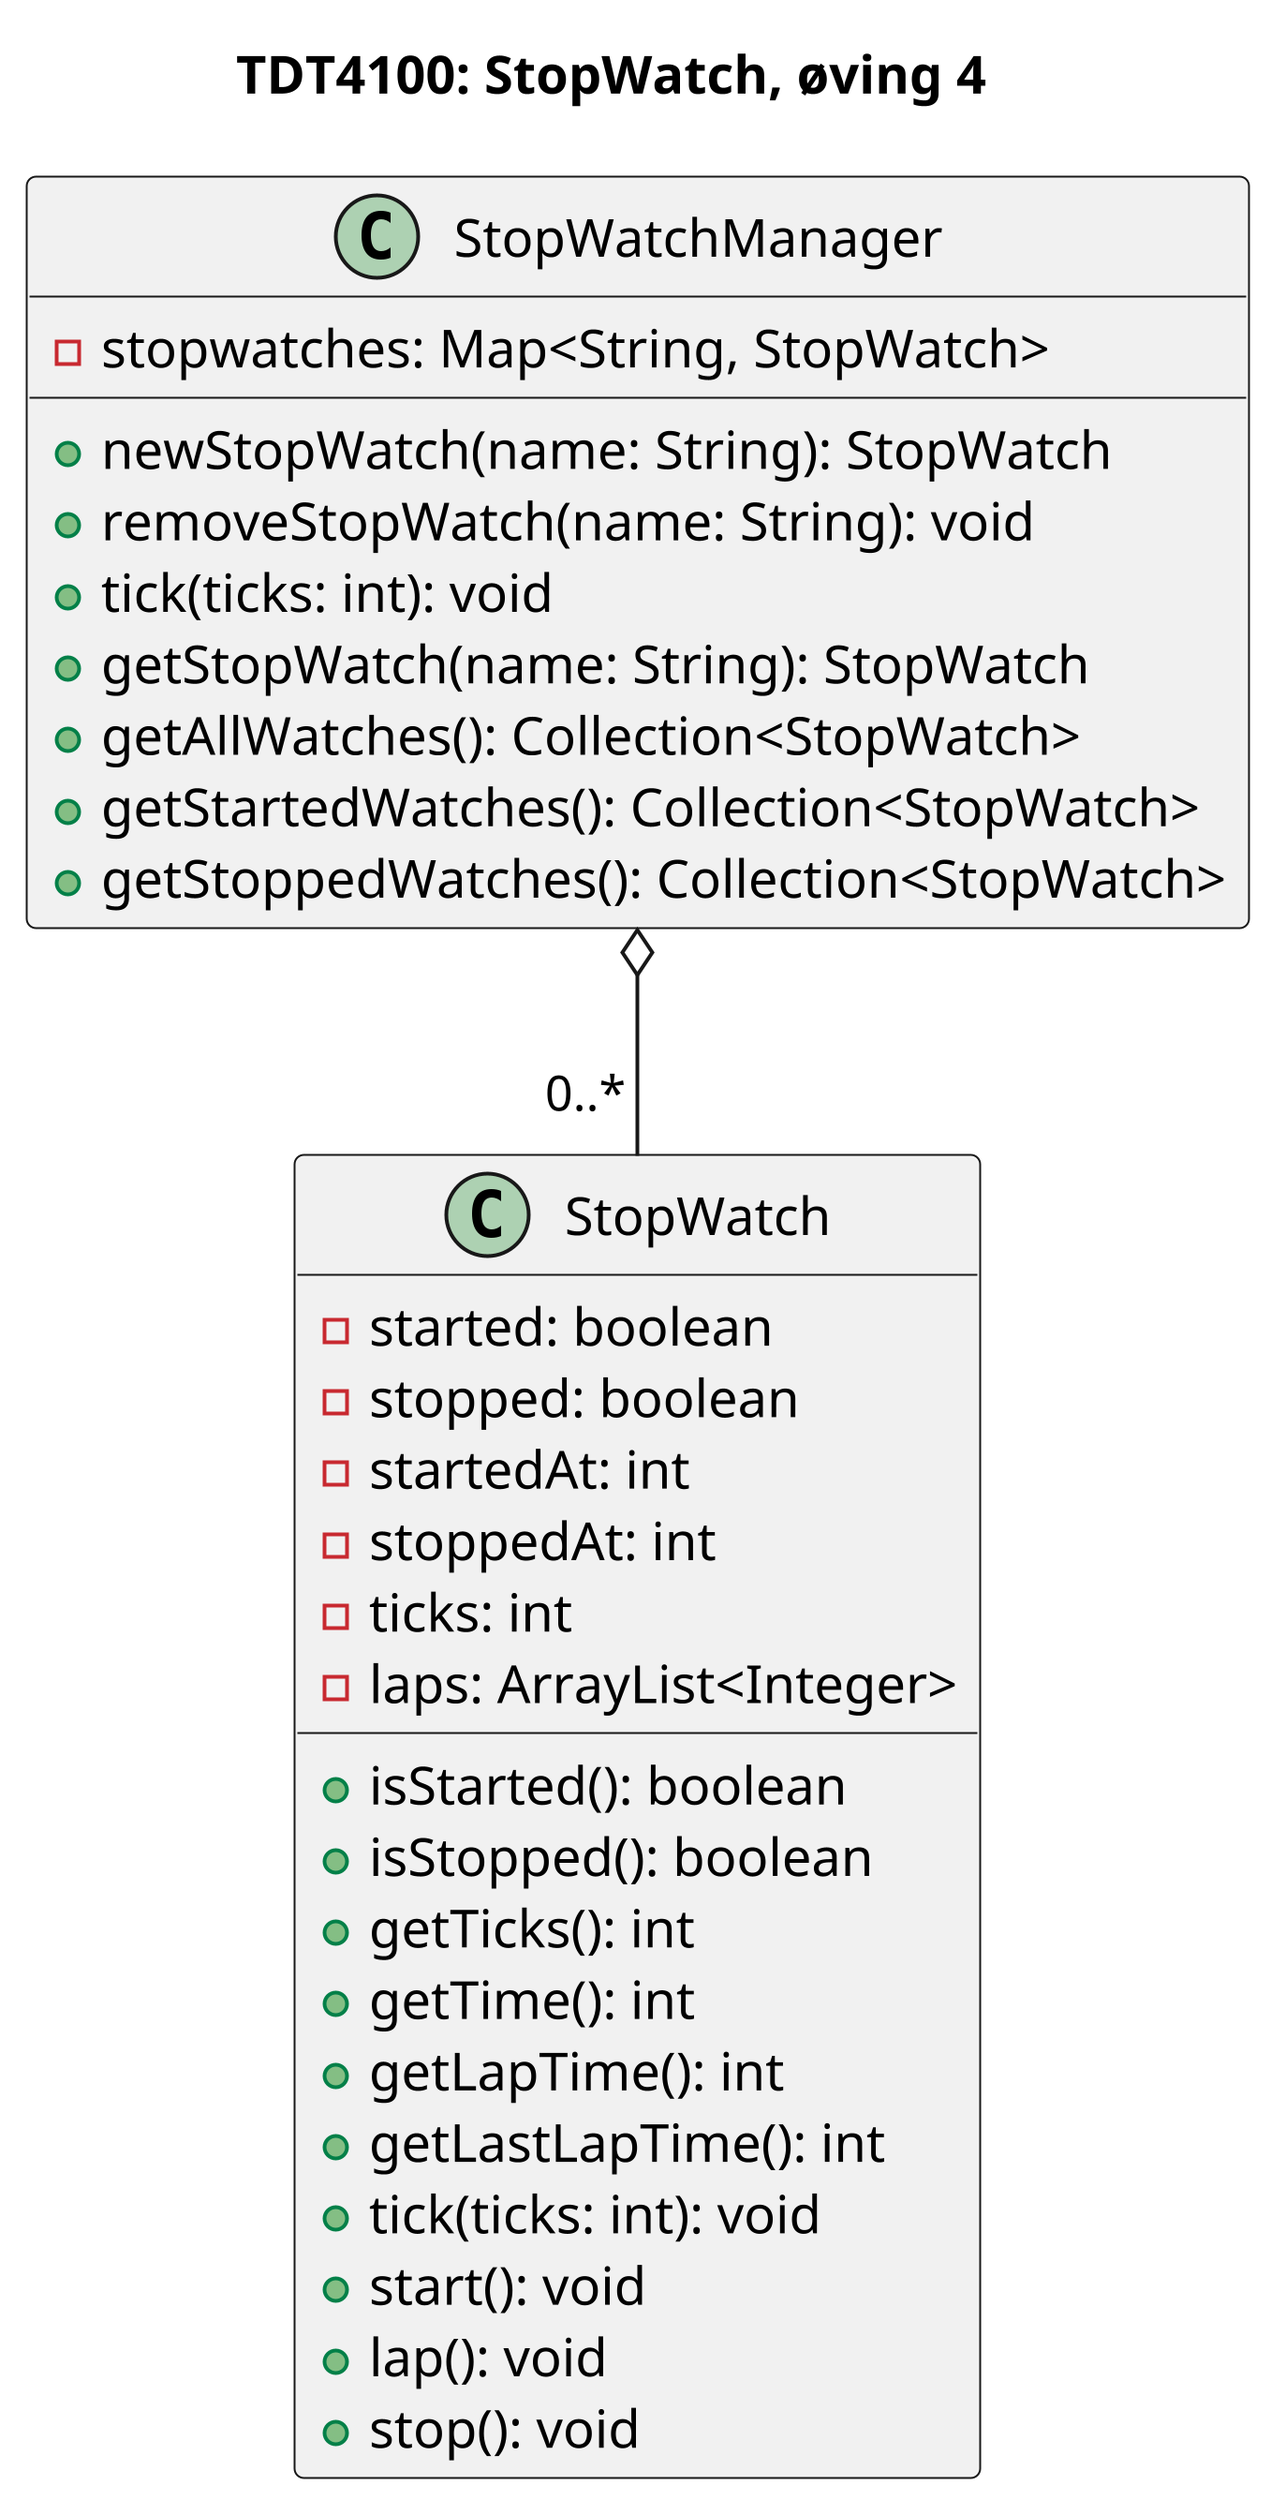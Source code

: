 @startuml
title TDT4100: StopWatch, øving 4
scale 5

class StopWatchManager {
    - stopwatches: Map<String, StopWatch>

    + newStopWatch(name: String): StopWatch
    + removeStopWatch(name: String): void
    + tick(ticks: int): void
    + getStopWatch(name: String): StopWatch
    + getAllWatches(): Collection<StopWatch>
    + getStartedWatches(): Collection<StopWatch>
    + getStoppedWatches(): Collection<StopWatch>
}

class StopWatch {
    - started: boolean
    - stopped: boolean
    - startedAt: int
    - stoppedAt: int
    - ticks: int
    - laps: ArrayList<Integer>

    + isStarted(): boolean
    + isStopped(): boolean
    + getTicks(): int
    + getTime(): int
    + getLapTime(): int
    + getLastLapTime(): int
    + tick(ticks: int): void
    + start(): void
    + lap(): void
    + stop(): void
}

StopWatchManager o-- "0..* " StopWatch
@enduml
